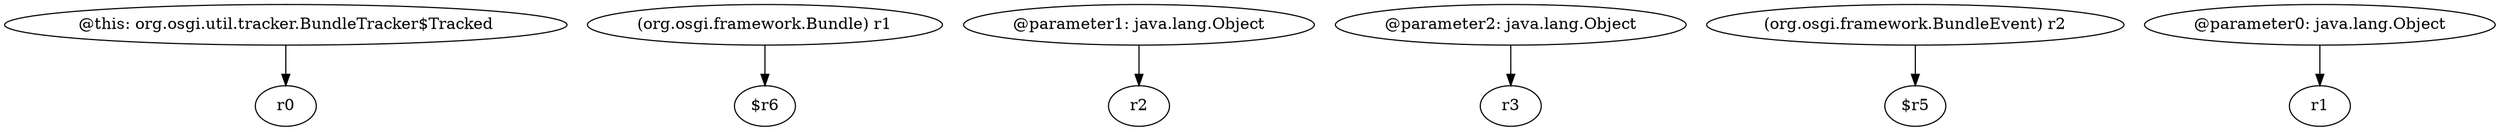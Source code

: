 digraph g {
0[label="@this: org.osgi.util.tracker.BundleTracker$Tracked"]
1[label="r0"]
0->1[label=""]
2[label="(org.osgi.framework.Bundle) r1"]
3[label="$r6"]
2->3[label=""]
4[label="@parameter1: java.lang.Object"]
5[label="r2"]
4->5[label=""]
6[label="@parameter2: java.lang.Object"]
7[label="r3"]
6->7[label=""]
8[label="(org.osgi.framework.BundleEvent) r2"]
9[label="$r5"]
8->9[label=""]
10[label="@parameter0: java.lang.Object"]
11[label="r1"]
10->11[label=""]
}